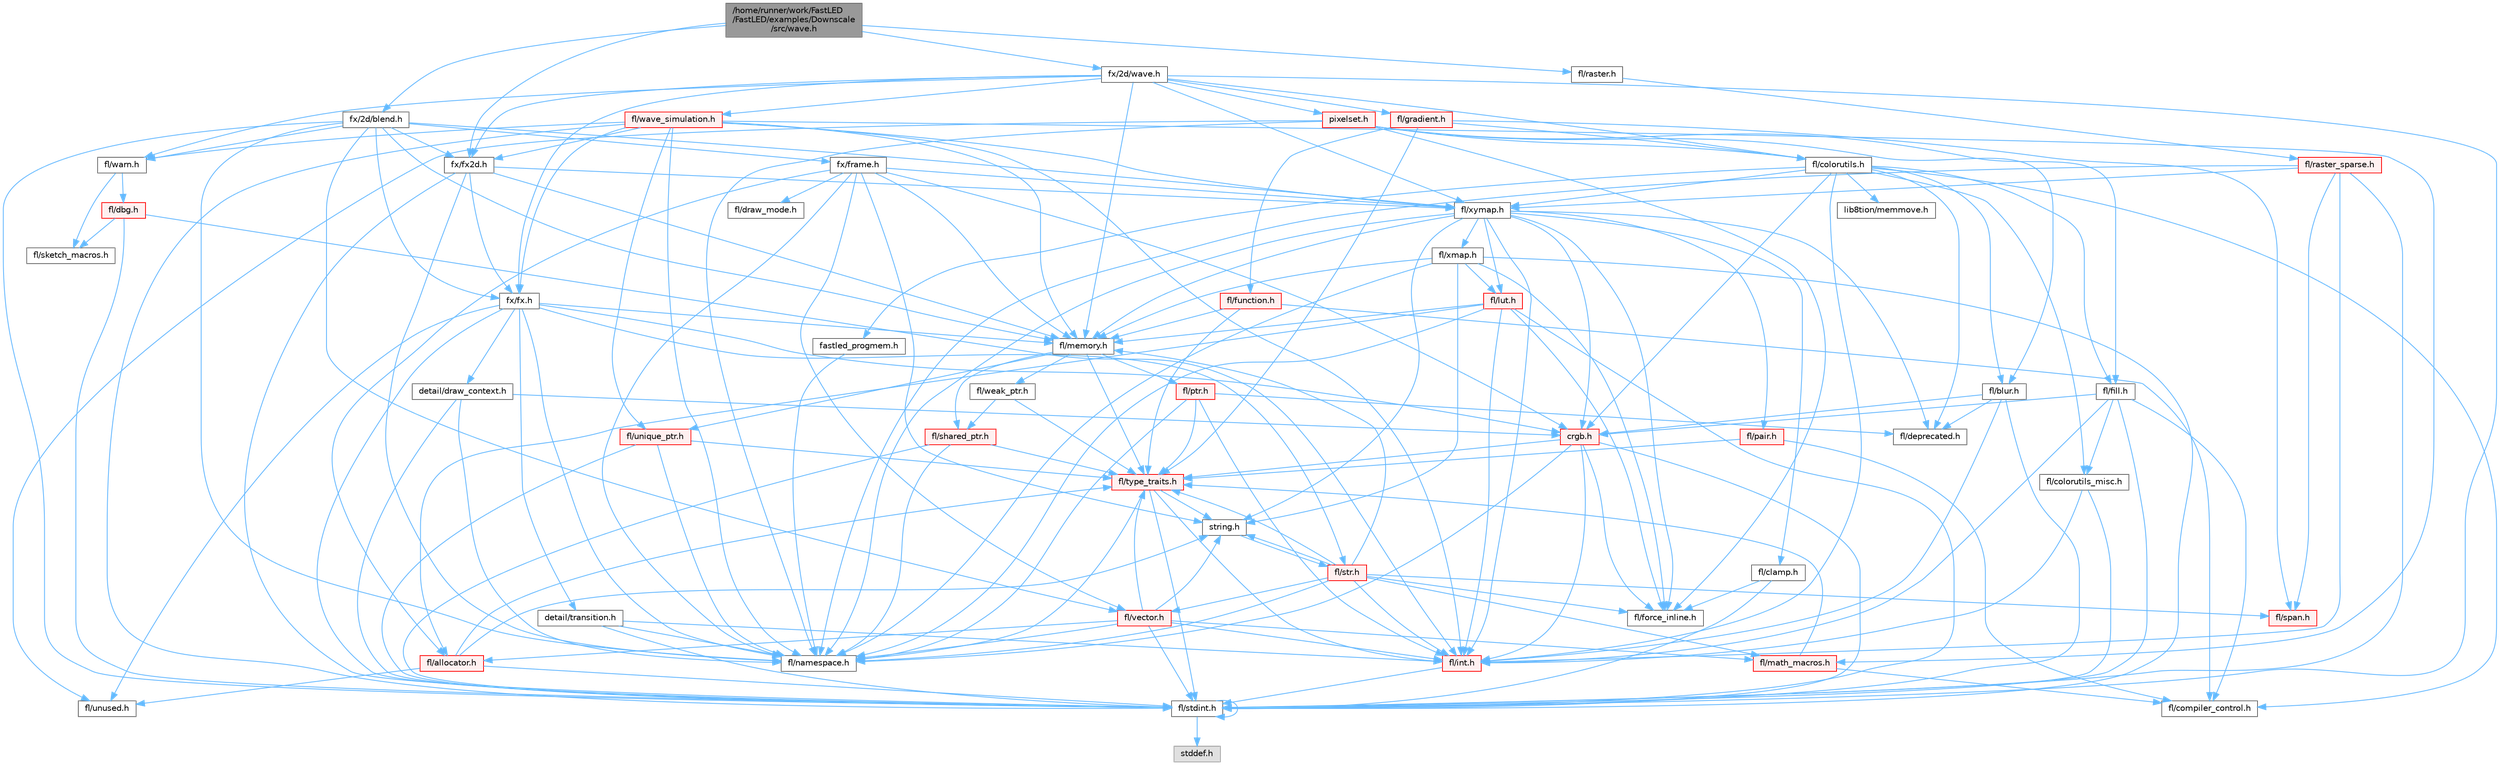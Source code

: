digraph "/home/runner/work/FastLED/FastLED/examples/Downscale/src/wave.h"
{
 // INTERACTIVE_SVG=YES
 // LATEX_PDF_SIZE
  bgcolor="transparent";
  edge [fontname=Helvetica,fontsize=10,labelfontname=Helvetica,labelfontsize=10];
  node [fontname=Helvetica,fontsize=10,shape=box,height=0.2,width=0.4];
  Node1 [id="Node000001",label="/home/runner/work/FastLED\l/FastLED/examples/Downscale\l/src/wave.h",height=0.2,width=0.4,color="gray40", fillcolor="grey60", style="filled", fontcolor="black",tooltip=" "];
  Node1 -> Node2 [id="edge1_Node000001_Node000002",color="steelblue1",style="solid",tooltip=" "];
  Node2 [id="Node000002",label="fx/2d/blend.h",height=0.2,width=0.4,color="grey40", fillcolor="white", style="filled",URL="$d8/d4e/blend_8h.html",tooltip=" "];
  Node2 -> Node3 [id="edge2_Node000002_Node000003",color="steelblue1",style="solid",tooltip=" "];
  Node3 [id="Node000003",label="fl/stdint.h",height=0.2,width=0.4,color="grey40", fillcolor="white", style="filled",URL="$df/dd8/stdint_8h.html",tooltip=" "];
  Node3 -> Node4 [id="edge3_Node000003_Node000004",color="steelblue1",style="solid",tooltip=" "];
  Node4 [id="Node000004",label="stddef.h",height=0.2,width=0.4,color="grey60", fillcolor="#E0E0E0", style="filled",tooltip=" "];
  Node3 -> Node3 [id="edge4_Node000003_Node000003",color="steelblue1",style="solid",tooltip=" "];
  Node2 -> Node5 [id="edge5_Node000002_Node000005",color="steelblue1",style="solid",tooltip=" "];
  Node5 [id="Node000005",label="fl/namespace.h",height=0.2,width=0.4,color="grey40", fillcolor="white", style="filled",URL="$df/d2a/namespace_8h.html",tooltip="Implements the FastLED namespace macros."];
  Node2 -> Node6 [id="edge6_Node000002_Node000006",color="steelblue1",style="solid",tooltip=" "];
  Node6 [id="Node000006",label="fl/memory.h",height=0.2,width=0.4,color="grey40", fillcolor="white", style="filled",URL="$dc/d18/memory_8h.html",tooltip=" "];
  Node6 -> Node7 [id="edge7_Node000006_Node000007",color="steelblue1",style="solid",tooltip=" "];
  Node7 [id="Node000007",label="fl/ptr.h",height=0.2,width=0.4,color="red", fillcolor="#FFF0F0", style="filled",URL="$dd/d98/ptr_8h.html",tooltip=" "];
  Node7 -> Node5 [id="edge8_Node000007_Node000005",color="steelblue1",style="solid",tooltip=" "];
  Node7 -> Node10 [id="edge9_Node000007_Node000010",color="steelblue1",style="solid",tooltip=" "];
  Node10 [id="Node000010",label="fl/type_traits.h",height=0.2,width=0.4,color="red", fillcolor="#FFF0F0", style="filled",URL="$df/d63/type__traits_8h.html",tooltip=" "];
  Node10 -> Node11 [id="edge10_Node000010_Node000011",color="steelblue1",style="solid",tooltip=" "];
  Node11 [id="Node000011",label="string.h",height=0.2,width=0.4,color="grey40", fillcolor="white", style="filled",URL="$da/d66/string_8h.html",tooltip=" "];
  Node11 -> Node12 [id="edge11_Node000011_Node000012",color="steelblue1",style="solid",tooltip=" "];
  Node12 [id="Node000012",label="fl/str.h",height=0.2,width=0.4,color="red", fillcolor="#FFF0F0", style="filled",URL="$d1/d93/str_8h.html",tooltip=" "];
  Node12 -> Node13 [id="edge12_Node000012_Node000013",color="steelblue1",style="solid",tooltip=" "];
  Node13 [id="Node000013",label="fl/int.h",height=0.2,width=0.4,color="red", fillcolor="#FFF0F0", style="filled",URL="$d3/d7e/int_8h.html",tooltip=" "];
  Node13 -> Node3 [id="edge13_Node000013_Node000003",color="steelblue1",style="solid",tooltip=" "];
  Node12 -> Node11 [id="edge14_Node000012_Node000011",color="steelblue1",style="solid",tooltip=" "];
  Node12 -> Node21 [id="edge15_Node000012_Node000021",color="steelblue1",style="solid",tooltip=" "];
  Node21 [id="Node000021",label="fl/math_macros.h",height=0.2,width=0.4,color="red", fillcolor="#FFF0F0", style="filled",URL="$d8/db8/math__macros_8h.html",tooltip=" "];
  Node21 -> Node22 [id="edge16_Node000021_Node000022",color="steelblue1",style="solid",tooltip=" "];
  Node22 [id="Node000022",label="fl/compiler_control.h",height=0.2,width=0.4,color="grey40", fillcolor="white", style="filled",URL="$d4/d54/compiler__control_8h.html",tooltip=" "];
  Node21 -> Node10 [id="edge17_Node000021_Node000010",color="steelblue1",style="solid",tooltip=" "];
  Node12 -> Node5 [id="edge18_Node000012_Node000005",color="steelblue1",style="solid",tooltip=" "];
  Node12 -> Node6 [id="edge19_Node000012_Node000006",color="steelblue1",style="solid",tooltip=" "];
  Node12 -> Node10 [id="edge20_Node000012_Node000010",color="steelblue1",style="solid",tooltip=" "];
  Node12 -> Node28 [id="edge21_Node000012_Node000028",color="steelblue1",style="solid",tooltip=" "];
  Node28 [id="Node000028",label="fl/vector.h",height=0.2,width=0.4,color="red", fillcolor="#FFF0F0", style="filled",URL="$d6/d68/vector_8h.html",tooltip=" "];
  Node28 -> Node3 [id="edge22_Node000028_Node000003",color="steelblue1",style="solid",tooltip=" "];
  Node28 -> Node13 [id="edge23_Node000028_Node000013",color="steelblue1",style="solid",tooltip=" "];
  Node28 -> Node11 [id="edge24_Node000028_Node000011",color="steelblue1",style="solid",tooltip=" "];
  Node28 -> Node21 [id="edge25_Node000028_Node000021",color="steelblue1",style="solid",tooltip=" "];
  Node28 -> Node5 [id="edge26_Node000028_Node000005",color="steelblue1",style="solid",tooltip=" "];
  Node28 -> Node35 [id="edge27_Node000028_Node000035",color="steelblue1",style="solid",tooltip=" "];
  Node35 [id="Node000035",label="fl/allocator.h",height=0.2,width=0.4,color="red", fillcolor="#FFF0F0", style="filled",URL="$da/da9/allocator_8h.html",tooltip=" "];
  Node35 -> Node11 [id="edge28_Node000035_Node000011",color="steelblue1",style="solid",tooltip=" "];
  Node35 -> Node10 [id="edge29_Node000035_Node000010",color="steelblue1",style="solid",tooltip=" "];
  Node35 -> Node37 [id="edge30_Node000035_Node000037",color="steelblue1",style="solid",tooltip=" "];
  Node37 [id="Node000037",label="fl/unused.h",height=0.2,width=0.4,color="grey40", fillcolor="white", style="filled",URL="$d8/d4b/unused_8h.html",tooltip=" "];
  Node35 -> Node3 [id="edge31_Node000035_Node000003",color="steelblue1",style="solid",tooltip=" "];
  Node28 -> Node10 [id="edge32_Node000028_Node000010",color="steelblue1",style="solid",tooltip=" "];
  Node12 -> Node41 [id="edge33_Node000012_Node000041",color="steelblue1",style="solid",tooltip=" "];
  Node41 [id="Node000041",label="fl/span.h",height=0.2,width=0.4,color="red", fillcolor="#FFF0F0", style="filled",URL="$d4/d7a/span_8h.html",tooltip=" "];
  Node12 -> Node19 [id="edge34_Node000012_Node000019",color="steelblue1",style="solid",tooltip=" "];
  Node19 [id="Node000019",label="fl/force_inline.h",height=0.2,width=0.4,color="grey40", fillcolor="white", style="filled",URL="$d4/d64/force__inline_8h.html",tooltip=" "];
  Node10 -> Node3 [id="edge35_Node000010_Node000003",color="steelblue1",style="solid",tooltip=" "];
  Node10 -> Node5 [id="edge36_Node000010_Node000005",color="steelblue1",style="solid",tooltip=" "];
  Node10 -> Node13 [id="edge37_Node000010_Node000013",color="steelblue1",style="solid",tooltip=" "];
  Node7 -> Node13 [id="edge38_Node000007_Node000013",color="steelblue1",style="solid",tooltip=" "];
  Node7 -> Node45 [id="edge39_Node000007_Node000045",color="steelblue1",style="solid",tooltip=" "];
  Node45 [id="Node000045",label="fl/deprecated.h",height=0.2,width=0.4,color="grey40", fillcolor="white", style="filled",URL="$d4/dce/deprecated_8h.html",tooltip=" "];
  Node6 -> Node48 [id="edge40_Node000006_Node000048",color="steelblue1",style="solid",tooltip=" "];
  Node48 [id="Node000048",label="fl/shared_ptr.h",height=0.2,width=0.4,color="red", fillcolor="#FFF0F0", style="filled",URL="$df/d6a/shared__ptr_8h.html",tooltip=" "];
  Node48 -> Node5 [id="edge41_Node000048_Node000005",color="steelblue1",style="solid",tooltip=" "];
  Node48 -> Node10 [id="edge42_Node000048_Node000010",color="steelblue1",style="solid",tooltip=" "];
  Node48 -> Node3 [id="edge43_Node000048_Node000003",color="steelblue1",style="solid",tooltip=" "];
  Node6 -> Node51 [id="edge44_Node000006_Node000051",color="steelblue1",style="solid",tooltip=" "];
  Node51 [id="Node000051",label="fl/weak_ptr.h",height=0.2,width=0.4,color="grey40", fillcolor="white", style="filled",URL="$dc/db4/weak__ptr_8h.html",tooltip=" "];
  Node51 -> Node48 [id="edge45_Node000051_Node000048",color="steelblue1",style="solid",tooltip=" "];
  Node51 -> Node10 [id="edge46_Node000051_Node000010",color="steelblue1",style="solid",tooltip=" "];
  Node6 -> Node9 [id="edge47_Node000006_Node000009",color="steelblue1",style="solid",tooltip=" "];
  Node9 [id="Node000009",label="fl/unique_ptr.h",height=0.2,width=0.4,color="red", fillcolor="#FFF0F0", style="filled",URL="$da/d4b/unique__ptr_8h.html",tooltip=" "];
  Node9 -> Node5 [id="edge48_Node000009_Node000005",color="steelblue1",style="solid",tooltip=" "];
  Node9 -> Node10 [id="edge49_Node000009_Node000010",color="steelblue1",style="solid",tooltip=" "];
  Node9 -> Node3 [id="edge50_Node000009_Node000003",color="steelblue1",style="solid",tooltip=" "];
  Node6 -> Node10 [id="edge51_Node000006_Node000010",color="steelblue1",style="solid",tooltip=" "];
  Node2 -> Node28 [id="edge52_Node000002_Node000028",color="steelblue1",style="solid",tooltip=" "];
  Node2 -> Node52 [id="edge53_Node000002_Node000052",color="steelblue1",style="solid",tooltip=" "];
  Node52 [id="Node000052",label="fl/warn.h",height=0.2,width=0.4,color="grey40", fillcolor="white", style="filled",URL="$de/d77/warn_8h.html",tooltip=" "];
  Node52 -> Node53 [id="edge54_Node000052_Node000053",color="steelblue1",style="solid",tooltip=" "];
  Node53 [id="Node000053",label="fl/dbg.h",height=0.2,width=0.4,color="red", fillcolor="#FFF0F0", style="filled",URL="$d6/d01/dbg_8h.html",tooltip=" "];
  Node53 -> Node63 [id="edge55_Node000053_Node000063",color="steelblue1",style="solid",tooltip=" "];
  Node63 [id="Node000063",label="fl/sketch_macros.h",height=0.2,width=0.4,color="grey40", fillcolor="white", style="filled",URL="$d1/dbc/sketch__macros_8h.html",tooltip=" "];
  Node53 -> Node13 [id="edge56_Node000053_Node000013",color="steelblue1",style="solid",tooltip=" "];
  Node53 -> Node3 [id="edge57_Node000053_Node000003",color="steelblue1",style="solid",tooltip=" "];
  Node52 -> Node63 [id="edge58_Node000052_Node000063",color="steelblue1",style="solid",tooltip=" "];
  Node2 -> Node64 [id="edge59_Node000002_Node000064",color="steelblue1",style="solid",tooltip=" "];
  Node64 [id="Node000064",label="fl/xymap.h",height=0.2,width=0.4,color="grey40", fillcolor="white", style="filled",URL="$da/d61/xymap_8h.html",tooltip=" "];
  Node64 -> Node13 [id="edge60_Node000064_Node000013",color="steelblue1",style="solid",tooltip=" "];
  Node64 -> Node5 [id="edge61_Node000064_Node000005",color="steelblue1",style="solid",tooltip=" "];
  Node64 -> Node19 [id="edge62_Node000064_Node000019",color="steelblue1",style="solid",tooltip=" "];
  Node64 -> Node65 [id="edge63_Node000064_Node000065",color="steelblue1",style="solid",tooltip=" "];
  Node65 [id="Node000065",label="fl/pair.h",height=0.2,width=0.4,color="red", fillcolor="#FFF0F0", style="filled",URL="$d3/d41/pair_8h.html",tooltip=" "];
  Node65 -> Node22 [id="edge64_Node000065_Node000022",color="steelblue1",style="solid",tooltip=" "];
  Node65 -> Node10 [id="edge65_Node000065_Node000010",color="steelblue1",style="solid",tooltip=" "];
  Node64 -> Node11 [id="edge66_Node000064_Node000011",color="steelblue1",style="solid",tooltip=" "];
  Node64 -> Node55 [id="edge67_Node000064_Node000055",color="steelblue1",style="solid",tooltip=" "];
  Node55 [id="Node000055",label="crgb.h",height=0.2,width=0.4,color="red", fillcolor="#FFF0F0", style="filled",URL="$db/dd1/crgb_8h.html",tooltip="Defines the red, green, and blue (RGB) pixel struct."];
  Node55 -> Node3 [id="edge68_Node000055_Node000003",color="steelblue1",style="solid",tooltip=" "];
  Node55 -> Node13 [id="edge69_Node000055_Node000013",color="steelblue1",style="solid",tooltip=" "];
  Node55 -> Node5 [id="edge70_Node000055_Node000005",color="steelblue1",style="solid",tooltip=" "];
  Node55 -> Node19 [id="edge71_Node000055_Node000019",color="steelblue1",style="solid",tooltip=" "];
  Node55 -> Node10 [id="edge72_Node000055_Node000010",color="steelblue1",style="solid",tooltip=" "];
  Node64 -> Node18 [id="edge73_Node000064_Node000018",color="steelblue1",style="solid",tooltip=" "];
  Node18 [id="Node000018",label="fl/clamp.h",height=0.2,width=0.4,color="grey40", fillcolor="white", style="filled",URL="$d6/dd3/clamp_8h.html",tooltip=" "];
  Node18 -> Node3 [id="edge74_Node000018_Node000003",color="steelblue1",style="solid",tooltip=" "];
  Node18 -> Node19 [id="edge75_Node000018_Node000019",color="steelblue1",style="solid",tooltip=" "];
  Node64 -> Node66 [id="edge76_Node000064_Node000066",color="steelblue1",style="solid",tooltip=" "];
  Node66 [id="Node000066",label="fl/lut.h",height=0.2,width=0.4,color="red", fillcolor="#FFF0F0", style="filled",URL="$db/d54/lut_8h.html",tooltip=" "];
  Node66 -> Node35 [id="edge77_Node000066_Node000035",color="steelblue1",style="solid",tooltip=" "];
  Node66 -> Node19 [id="edge78_Node000066_Node000019",color="steelblue1",style="solid",tooltip=" "];
  Node66 -> Node6 [id="edge79_Node000066_Node000006",color="steelblue1",style="solid",tooltip=" "];
  Node66 -> Node3 [id="edge80_Node000066_Node000003",color="steelblue1",style="solid",tooltip=" "];
  Node66 -> Node13 [id="edge81_Node000066_Node000013",color="steelblue1",style="solid",tooltip=" "];
  Node66 -> Node5 [id="edge82_Node000066_Node000005",color="steelblue1",style="solid",tooltip=" "];
  Node64 -> Node6 [id="edge83_Node000064_Node000006",color="steelblue1",style="solid",tooltip=" "];
  Node64 -> Node45 [id="edge84_Node000064_Node000045",color="steelblue1",style="solid",tooltip=" "];
  Node64 -> Node67 [id="edge85_Node000064_Node000067",color="steelblue1",style="solid",tooltip=" "];
  Node67 [id="Node000067",label="fl/xmap.h",height=0.2,width=0.4,color="grey40", fillcolor="white", style="filled",URL="$dd/dcc/xmap_8h.html",tooltip=" "];
  Node67 -> Node3 [id="edge86_Node000067_Node000003",color="steelblue1",style="solid",tooltip=" "];
  Node67 -> Node11 [id="edge87_Node000067_Node000011",color="steelblue1",style="solid",tooltip=" "];
  Node67 -> Node19 [id="edge88_Node000067_Node000019",color="steelblue1",style="solid",tooltip=" "];
  Node67 -> Node66 [id="edge89_Node000067_Node000066",color="steelblue1",style="solid",tooltip=" "];
  Node67 -> Node6 [id="edge90_Node000067_Node000006",color="steelblue1",style="solid",tooltip=" "];
  Node67 -> Node5 [id="edge91_Node000067_Node000005",color="steelblue1",style="solid",tooltip=" "];
  Node2 -> Node68 [id="edge92_Node000002_Node000068",color="steelblue1",style="solid",tooltip=" "];
  Node68 [id="Node000068",label="fx/frame.h",height=0.2,width=0.4,color="grey40", fillcolor="white", style="filled",URL="$df/d7d/frame_8h.html",tooltip=" "];
  Node68 -> Node11 [id="edge93_Node000068_Node000011",color="steelblue1",style="solid",tooltip=" "];
  Node68 -> Node55 [id="edge94_Node000068_Node000055",color="steelblue1",style="solid",tooltip=" "];
  Node68 -> Node5 [id="edge95_Node000068_Node000005",color="steelblue1",style="solid",tooltip=" "];
  Node68 -> Node6 [id="edge96_Node000068_Node000006",color="steelblue1",style="solid",tooltip=" "];
  Node68 -> Node64 [id="edge97_Node000068_Node000064",color="steelblue1",style="solid",tooltip=" "];
  Node68 -> Node28 [id="edge98_Node000068_Node000028",color="steelblue1",style="solid",tooltip=" "];
  Node68 -> Node35 [id="edge99_Node000068_Node000035",color="steelblue1",style="solid",tooltip=" "];
  Node68 -> Node69 [id="edge100_Node000068_Node000069",color="steelblue1",style="solid",tooltip=" "];
  Node69 [id="Node000069",label="fl/draw_mode.h",height=0.2,width=0.4,color="grey40", fillcolor="white", style="filled",URL="$d9/d35/draw__mode_8h.html",tooltip=" "];
  Node2 -> Node70 [id="edge101_Node000002_Node000070",color="steelblue1",style="solid",tooltip=" "];
  Node70 [id="Node000070",label="fx/fx.h",height=0.2,width=0.4,color="grey40", fillcolor="white", style="filled",URL="$d2/d0c/fx_8h.html",tooltip=" "];
  Node70 -> Node3 [id="edge102_Node000070_Node000003",color="steelblue1",style="solid",tooltip=" "];
  Node70 -> Node55 [id="edge103_Node000070_Node000055",color="steelblue1",style="solid",tooltip=" "];
  Node70 -> Node71 [id="edge104_Node000070_Node000071",color="steelblue1",style="solid",tooltip=" "];
  Node71 [id="Node000071",label="detail/draw_context.h",height=0.2,width=0.4,color="grey40", fillcolor="white", style="filled",URL="$db/ded/draw__context_8h.html",tooltip=" "];
  Node71 -> Node55 [id="edge105_Node000071_Node000055",color="steelblue1",style="solid",tooltip=" "];
  Node71 -> Node5 [id="edge106_Node000071_Node000005",color="steelblue1",style="solid",tooltip=" "];
  Node71 -> Node3 [id="edge107_Node000071_Node000003",color="steelblue1",style="solid",tooltip=" "];
  Node70 -> Node72 [id="edge108_Node000070_Node000072",color="steelblue1",style="solid",tooltip=" "];
  Node72 [id="Node000072",label="detail/transition.h",height=0.2,width=0.4,color="grey40", fillcolor="white", style="filled",URL="$d7/df7/transition_8h.html",tooltip=" "];
  Node72 -> Node5 [id="edge109_Node000072_Node000005",color="steelblue1",style="solid",tooltip=" "];
  Node72 -> Node3 [id="edge110_Node000072_Node000003",color="steelblue1",style="solid",tooltip=" "];
  Node72 -> Node13 [id="edge111_Node000072_Node000013",color="steelblue1",style="solid",tooltip=" "];
  Node70 -> Node5 [id="edge112_Node000070_Node000005",color="steelblue1",style="solid",tooltip=" "];
  Node70 -> Node6 [id="edge113_Node000070_Node000006",color="steelblue1",style="solid",tooltip=" "];
  Node70 -> Node12 [id="edge114_Node000070_Node000012",color="steelblue1",style="solid",tooltip=" "];
  Node70 -> Node37 [id="edge115_Node000070_Node000037",color="steelblue1",style="solid",tooltip=" "];
  Node2 -> Node73 [id="edge116_Node000002_Node000073",color="steelblue1",style="solid",tooltip=" "];
  Node73 [id="Node000073",label="fx/fx2d.h",height=0.2,width=0.4,color="grey40", fillcolor="white", style="filled",URL="$d9/d43/fx2d_8h.html",tooltip=" "];
  Node73 -> Node3 [id="edge117_Node000073_Node000003",color="steelblue1",style="solid",tooltip=" "];
  Node73 -> Node5 [id="edge118_Node000073_Node000005",color="steelblue1",style="solid",tooltip=" "];
  Node73 -> Node6 [id="edge119_Node000073_Node000006",color="steelblue1",style="solid",tooltip=" "];
  Node73 -> Node64 [id="edge120_Node000073_Node000064",color="steelblue1",style="solid",tooltip=" "];
  Node73 -> Node70 [id="edge121_Node000073_Node000070",color="steelblue1",style="solid",tooltip=" "];
  Node1 -> Node74 [id="edge122_Node000001_Node000074",color="steelblue1",style="solid",tooltip=" "];
  Node74 [id="Node000074",label="fx/2d/wave.h",height=0.2,width=0.4,color="grey40", fillcolor="white", style="filled",URL="$de/de9/src_2fx_22d_2wave_8h.html",tooltip=" "];
  Node74 -> Node3 [id="edge123_Node000074_Node000003",color="steelblue1",style="solid",tooltip=" "];
  Node74 -> Node52 [id="edge124_Node000074_Node000052",color="steelblue1",style="solid",tooltip=" "];
  Node74 -> Node75 [id="edge125_Node000074_Node000075",color="steelblue1",style="solid",tooltip=" "];
  Node75 [id="Node000075",label="fl/colorutils.h",height=0.2,width=0.4,color="grey40", fillcolor="white", style="filled",URL="$d7/df9/fl_2colorutils_8h.html",tooltip="Utility functions for color fill, palettes, blending, and more."];
  Node75 -> Node13 [id="edge126_Node000075_Node000013",color="steelblue1",style="solid",tooltip=" "];
  Node75 -> Node55 [id="edge127_Node000075_Node000055",color="steelblue1",style="solid",tooltip=" "];
  Node75 -> Node62 [id="edge128_Node000075_Node000062",color="steelblue1",style="solid",tooltip=" "];
  Node62 [id="Node000062",label="fastled_progmem.h",height=0.2,width=0.4,color="grey40", fillcolor="white", style="filled",URL="$df/dab/fastled__progmem_8h.html",tooltip="Wrapper definitions to allow seamless use of PROGMEM in environments that have it."];
  Node62 -> Node5 [id="edge129_Node000062_Node000005",color="steelblue1",style="solid",tooltip=" "];
  Node75 -> Node76 [id="edge130_Node000075_Node000076",color="steelblue1",style="solid",tooltip=" "];
  Node76 [id="Node000076",label="fl/blur.h",height=0.2,width=0.4,color="grey40", fillcolor="white", style="filled",URL="$d4/df5/blur_8h.html",tooltip=" "];
  Node76 -> Node3 [id="edge131_Node000076_Node000003",color="steelblue1",style="solid",tooltip=" "];
  Node76 -> Node13 [id="edge132_Node000076_Node000013",color="steelblue1",style="solid",tooltip=" "];
  Node76 -> Node55 [id="edge133_Node000076_Node000055",color="steelblue1",style="solid",tooltip=" "];
  Node76 -> Node45 [id="edge134_Node000076_Node000045",color="steelblue1",style="solid",tooltip=" "];
  Node75 -> Node77 [id="edge135_Node000075_Node000077",color="steelblue1",style="solid",tooltip=" "];
  Node77 [id="Node000077",label="fl/colorutils_misc.h",height=0.2,width=0.4,color="grey40", fillcolor="white", style="filled",URL="$dd/db2/colorutils__misc_8h.html",tooltip=" "];
  Node77 -> Node3 [id="edge136_Node000077_Node000003",color="steelblue1",style="solid",tooltip=" "];
  Node77 -> Node13 [id="edge137_Node000077_Node000013",color="steelblue1",style="solid",tooltip=" "];
  Node75 -> Node45 [id="edge138_Node000075_Node000045",color="steelblue1",style="solid",tooltip=" "];
  Node75 -> Node78 [id="edge139_Node000075_Node000078",color="steelblue1",style="solid",tooltip=" "];
  Node78 [id="Node000078",label="fl/fill.h",height=0.2,width=0.4,color="grey40", fillcolor="white", style="filled",URL="$d2/d78/fill_8h.html",tooltip=" "];
  Node78 -> Node55 [id="edge140_Node000078_Node000055",color="steelblue1",style="solid",tooltip=" "];
  Node78 -> Node77 [id="edge141_Node000078_Node000077",color="steelblue1",style="solid",tooltip=" "];
  Node78 -> Node13 [id="edge142_Node000078_Node000013",color="steelblue1",style="solid",tooltip=" "];
  Node78 -> Node3 [id="edge143_Node000078_Node000003",color="steelblue1",style="solid",tooltip=" "];
  Node78 -> Node22 [id="edge144_Node000078_Node000022",color="steelblue1",style="solid",tooltip=" "];
  Node75 -> Node64 [id="edge145_Node000075_Node000064",color="steelblue1",style="solid",tooltip=" "];
  Node75 -> Node79 [id="edge146_Node000075_Node000079",color="steelblue1",style="solid",tooltip=" "];
  Node79 [id="Node000079",label="lib8tion/memmove.h",height=0.2,width=0.4,color="grey40", fillcolor="white", style="filled",URL="$d9/d72/memmove_8h.html",tooltip=" "];
  Node75 -> Node22 [id="edge147_Node000075_Node000022",color="steelblue1",style="solid",tooltip=" "];
  Node74 -> Node80 [id="edge148_Node000074_Node000080",color="steelblue1",style="solid",tooltip=" "];
  Node80 [id="Node000080",label="fl/gradient.h",height=0.2,width=0.4,color="red", fillcolor="#FFF0F0", style="filled",URL="$db/dfe/gradient_8h.html",tooltip=" "];
  Node80 -> Node75 [id="edge149_Node000080_Node000075",color="steelblue1",style="solid",tooltip=" "];
  Node80 -> Node81 [id="edge150_Node000080_Node000081",color="steelblue1",style="solid",tooltip=" "];
  Node81 [id="Node000081",label="fl/function.h",height=0.2,width=0.4,color="red", fillcolor="#FFF0F0", style="filled",URL="$dd/d67/function_8h.html",tooltip=" "];
  Node81 -> Node6 [id="edge151_Node000081_Node000006",color="steelblue1",style="solid",tooltip=" "];
  Node81 -> Node10 [id="edge152_Node000081_Node000010",color="steelblue1",style="solid",tooltip=" "];
  Node81 -> Node22 [id="edge153_Node000081_Node000022",color="steelblue1",style="solid",tooltip=" "];
  Node80 -> Node41 [id="edge154_Node000080_Node000041",color="steelblue1",style="solid",tooltip=" "];
  Node80 -> Node10 [id="edge155_Node000080_Node000010",color="steelblue1",style="solid",tooltip=" "];
  Node74 -> Node6 [id="edge156_Node000074_Node000006",color="steelblue1",style="solid",tooltip=" "];
  Node74 -> Node82 [id="edge157_Node000074_Node000082",color="steelblue1",style="solid",tooltip=" "];
  Node82 [id="Node000082",label="fl/wave_simulation.h",height=0.2,width=0.4,color="red", fillcolor="#FFF0F0", style="filled",URL="$dc/d36/wave__simulation_8h.html",tooltip=" "];
  Node82 -> Node3 [id="edge158_Node000082_Node000003",color="steelblue1",style="solid",tooltip=" "];
  Node82 -> Node21 [id="edge159_Node000082_Node000021",color="steelblue1",style="solid",tooltip=" "];
  Node82 -> Node5 [id="edge160_Node000082_Node000005",color="steelblue1",style="solid",tooltip=" "];
  Node82 -> Node9 [id="edge161_Node000082_Node000009",color="steelblue1",style="solid",tooltip=" "];
  Node82 -> Node52 [id="edge162_Node000082_Node000052",color="steelblue1",style="solid",tooltip=" "];
  Node82 -> Node6 [id="edge163_Node000082_Node000006",color="steelblue1",style="solid",tooltip=" "];
  Node82 -> Node64 [id="edge164_Node000082_Node000064",color="steelblue1",style="solid",tooltip=" "];
  Node82 -> Node70 [id="edge165_Node000082_Node000070",color="steelblue1",style="solid",tooltip=" "];
  Node82 -> Node73 [id="edge166_Node000082_Node000073",color="steelblue1",style="solid",tooltip=" "];
  Node82 -> Node13 [id="edge167_Node000082_Node000013",color="steelblue1",style="solid",tooltip=" "];
  Node74 -> Node64 [id="edge168_Node000074_Node000064",color="steelblue1",style="solid",tooltip=" "];
  Node74 -> Node70 [id="edge169_Node000074_Node000070",color="steelblue1",style="solid",tooltip=" "];
  Node74 -> Node73 [id="edge170_Node000074_Node000073",color="steelblue1",style="solid",tooltip=" "];
  Node74 -> Node86 [id="edge171_Node000074_Node000086",color="steelblue1",style="solid",tooltip=" "];
  Node86 [id="Node000086",label="pixelset.h",height=0.2,width=0.4,color="red", fillcolor="#FFF0F0", style="filled",URL="$d4/d46/pixelset_8h.html",tooltip="Declares classes for managing logical groups of LEDs."];
  Node86 -> Node19 [id="edge172_Node000086_Node000019",color="steelblue1",style="solid",tooltip=" "];
  Node86 -> Node5 [id="edge173_Node000086_Node000005",color="steelblue1",style="solid",tooltip=" "];
  Node86 -> Node37 [id="edge174_Node000086_Node000037",color="steelblue1",style="solid",tooltip=" "];
  Node86 -> Node75 [id="edge175_Node000086_Node000075",color="steelblue1",style="solid",tooltip=" "];
  Node86 -> Node78 [id="edge176_Node000086_Node000078",color="steelblue1",style="solid",tooltip=" "];
  Node86 -> Node76 [id="edge177_Node000086_Node000076",color="steelblue1",style="solid",tooltip=" "];
  Node1 -> Node73 [id="edge178_Node000001_Node000073",color="steelblue1",style="solid",tooltip=" "];
  Node1 -> Node162 [id="edge179_Node000001_Node000162",color="steelblue1",style="solid",tooltip=" "];
  Node162 [id="Node000162",label="fl/raster.h",height=0.2,width=0.4,color="grey40", fillcolor="white", style="filled",URL="$d1/d1e/raster_8h.html",tooltip=" "];
  Node162 -> Node163 [id="edge180_Node000162_Node000163",color="steelblue1",style="solid",tooltip=" "];
  Node163 [id="Node000163",label="fl/raster_sparse.h",height=0.2,width=0.4,color="red", fillcolor="#FFF0F0", style="filled",URL="$d4/df9/raster__sparse_8h.html",tooltip=" "];
  Node163 -> Node3 [id="edge181_Node000163_Node000003",color="steelblue1",style="solid",tooltip=" "];
  Node163 -> Node13 [id="edge182_Node000163_Node000013",color="steelblue1",style="solid",tooltip=" "];
  Node163 -> Node5 [id="edge183_Node000163_Node000005",color="steelblue1",style="solid",tooltip=" "];
  Node163 -> Node41 [id="edge184_Node000163_Node000041",color="steelblue1",style="solid",tooltip=" "];
  Node163 -> Node64 [id="edge185_Node000163_Node000064",color="steelblue1",style="solid",tooltip=" "];
}
